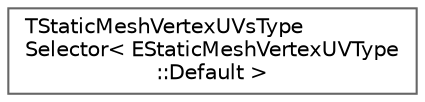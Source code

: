 digraph "Graphical Class Hierarchy"
{
 // INTERACTIVE_SVG=YES
 // LATEX_PDF_SIZE
  bgcolor="transparent";
  edge [fontname=Helvetica,fontsize=10,labelfontname=Helvetica,labelfontsize=10];
  node [fontname=Helvetica,fontsize=10,shape=box,height=0.2,width=0.4];
  rankdir="LR";
  Node0 [id="Node000000",label="TStaticMeshVertexUVsType\lSelector\< EStaticMeshVertexUVType\l::Default \>",height=0.2,width=0.4,color="grey40", fillcolor="white", style="filled",URL="$de/dfb/structTStaticMeshVertexUVsTypeSelector_3_01EStaticMeshVertexUVType_1_1Default_01_4.html",tooltip=" "];
}
